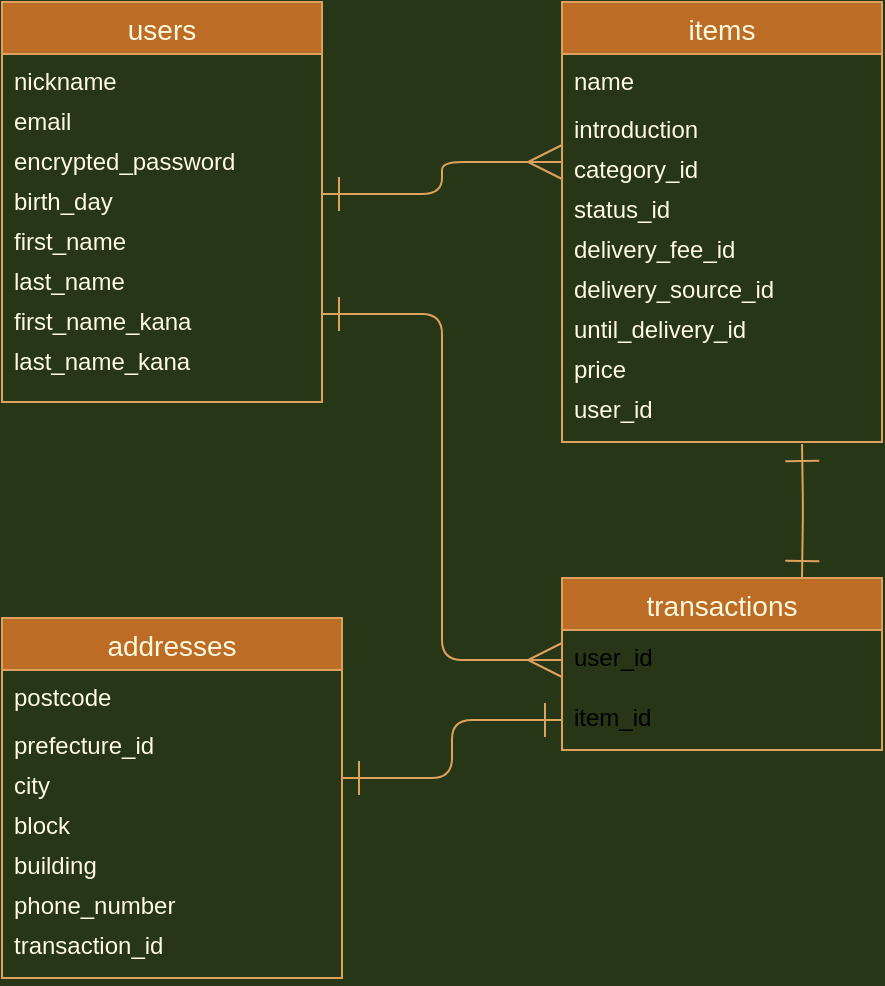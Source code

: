 <mxfile>
    <diagram id="d-sRBzBZSAJRtO-9Hk5C" name="ページ1">
        <mxGraphModel dx="728" dy="680" grid="1" gridSize="10" guides="1" tooltips="1" connect="0" arrows="1" fold="1" page="1" pageScale="1" pageWidth="827" pageHeight="1169" background="#283618" math="0" shadow="0">
            <root>
                <mxCell id="0"/>
                <mxCell id="1" parent="0"/>
                <mxCell id="80" value="items" style="swimlane;fontStyle=0;childLayout=stackLayout;horizontal=1;startSize=26;horizontalStack=0;resizeParent=1;resizeParentMax=0;resizeLast=0;collapsible=1;marginBottom=0;align=center;fontSize=14;rounded=0;sketch=0;fontColor=#FEFAE0;strokeColor=#DDA15E;fillColor=#BC6C25;" parent="1" vertex="1">
                    <mxGeometry x="360" y="72" width="160" height="220" as="geometry"/>
                </mxCell>
                <mxCell id="81" value="name" style="text;strokeColor=none;fillColor=none;spacingLeft=4;spacingRight=4;overflow=hidden;rotatable=0;points=[[0,0.5],[1,0.5]];portConstraint=eastwest;fontSize=12;fontColor=#FEFAE0;" parent="80" vertex="1">
                    <mxGeometry y="26" width="160" height="24" as="geometry"/>
                </mxCell>
                <mxCell id="82" value="introduction" style="text;strokeColor=none;fillColor=none;spacingLeft=4;spacingRight=4;overflow=hidden;rotatable=0;points=[[0,0.5],[1,0.5]];portConstraint=eastwest;fontSize=12;fontColor=#FEFAE0;" parent="80" vertex="1">
                    <mxGeometry y="50" width="160" height="20" as="geometry"/>
                </mxCell>
                <mxCell id="130" value="category_id" style="text;strokeColor=none;fillColor=none;spacingLeft=4;spacingRight=4;overflow=hidden;rotatable=0;points=[[0,0.5],[1,0.5]];portConstraint=eastwest;fontSize=12;fontColor=#FEFAE0;" parent="80" vertex="1">
                    <mxGeometry y="70" width="160" height="20" as="geometry"/>
                </mxCell>
                <mxCell id="131" value="status_id" style="text;strokeColor=none;fillColor=none;spacingLeft=4;spacingRight=4;overflow=hidden;rotatable=0;points=[[0,0.5],[1,0.5]];portConstraint=eastwest;fontSize=12;fontColor=#FEFAE0;" parent="80" vertex="1">
                    <mxGeometry y="90" width="160" height="20" as="geometry"/>
                </mxCell>
                <mxCell id="132" value="delivery_fee_id" style="text;strokeColor=none;fillColor=none;spacingLeft=4;spacingRight=4;overflow=hidden;rotatable=0;points=[[0,0.5],[1,0.5]];portConstraint=eastwest;fontSize=12;fontColor=#FEFAE0;" parent="80" vertex="1">
                    <mxGeometry y="110" width="160" height="20" as="geometry"/>
                </mxCell>
                <mxCell id="133" value="delivery_source_id" style="text;strokeColor=none;fillColor=none;spacingLeft=4;spacingRight=4;overflow=hidden;rotatable=0;points=[[0,0.5],[1,0.5]];portConstraint=eastwest;fontSize=12;fontColor=#FEFAE0;" parent="80" vertex="1">
                    <mxGeometry y="130" width="160" height="20" as="geometry"/>
                </mxCell>
                <mxCell id="134" value="until_delivery_id" style="text;strokeColor=none;fillColor=none;spacingLeft=4;spacingRight=4;overflow=hidden;rotatable=0;points=[[0,0.5],[1,0.5]];portConstraint=eastwest;fontSize=12;fontColor=#FEFAE0;" parent="80" vertex="1">
                    <mxGeometry y="150" width="160" height="20" as="geometry"/>
                </mxCell>
                <mxCell id="135" value="price" style="text;strokeColor=none;fillColor=none;spacingLeft=4;spacingRight=4;overflow=hidden;rotatable=0;points=[[0,0.5],[1,0.5]];portConstraint=eastwest;fontSize=12;fontColor=#FEFAE0;" parent="80" vertex="1">
                    <mxGeometry y="170" width="160" height="20" as="geometry"/>
                </mxCell>
                <mxCell id="83" value="user_id" style="text;strokeColor=none;fillColor=none;spacingLeft=4;spacingRight=4;overflow=hidden;rotatable=0;points=[[0,0.5],[1,0.5]];portConstraint=eastwest;fontSize=12;fontColor=#FEFAE0;" parent="80" vertex="1">
                    <mxGeometry y="190" width="160" height="30" as="geometry"/>
                </mxCell>
                <mxCell id="84" value="users" style="swimlane;fontStyle=0;childLayout=stackLayout;horizontal=1;startSize=26;horizontalStack=0;resizeParent=1;resizeParentMax=0;resizeLast=0;collapsible=1;marginBottom=0;align=center;fontSize=14;rounded=0;sketch=0;fontColor=#FEFAE0;strokeColor=#DDA15E;fillColor=#BC6C25;" parent="1" vertex="1">
                    <mxGeometry x="80" y="72" width="160" height="200" as="geometry"/>
                </mxCell>
                <mxCell id="109" value="nickname" style="text;strokeColor=none;fillColor=none;spacingLeft=4;spacingRight=4;overflow=hidden;rotatable=0;points=[[0,0.5],[1,0.5]];portConstraint=eastwest;fontSize=12;fontColor=#FEFAE0;" parent="84" vertex="1">
                    <mxGeometry y="26" width="160" height="20" as="geometry"/>
                </mxCell>
                <mxCell id="110" value="email" style="text;strokeColor=none;fillColor=none;spacingLeft=4;spacingRight=4;overflow=hidden;rotatable=0;points=[[0,0.5],[1,0.5]];portConstraint=eastwest;fontSize=12;fontColor=#FEFAE0;" parent="84" vertex="1">
                    <mxGeometry y="46" width="160" height="20" as="geometry"/>
                </mxCell>
                <mxCell id="151" value="encrypted_password&#10;&#10;&#10;" style="text;strokeColor=none;fillColor=none;spacingLeft=4;spacingRight=4;overflow=hidden;rotatable=0;points=[[0,0.5],[1,0.5]];portConstraint=eastwest;fontSize=12;fontColor=#FEFAE0;" vertex="1" parent="84">
                    <mxGeometry y="66" width="160" height="20" as="geometry"/>
                </mxCell>
                <mxCell id="154" value="birth_day" style="text;strokeColor=none;fillColor=none;spacingLeft=4;spacingRight=4;overflow=hidden;rotatable=0;points=[[0,0.5],[1,0.5]];portConstraint=eastwest;fontSize=12;fontColor=#FEFAE0;" vertex="1" parent="84">
                    <mxGeometry y="86" width="160" height="20" as="geometry"/>
                </mxCell>
                <mxCell id="155" value="first_name" style="text;strokeColor=none;fillColor=none;spacingLeft=4;spacingRight=4;overflow=hidden;rotatable=0;points=[[0,0.5],[1,0.5]];portConstraint=eastwest;fontSize=12;fontColor=#FEFAE0;" vertex="1" parent="84">
                    <mxGeometry y="106" width="160" height="20" as="geometry"/>
                </mxCell>
                <mxCell id="157" value="last_name" style="text;strokeColor=none;fillColor=none;spacingLeft=4;spacingRight=4;overflow=hidden;rotatable=0;points=[[0,0.5],[1,0.5]];portConstraint=eastwest;fontSize=12;fontColor=#FEFAE0;" vertex="1" parent="84">
                    <mxGeometry y="126" width="160" height="20" as="geometry"/>
                </mxCell>
                <mxCell id="159" value="first_name_kana" style="text;strokeColor=none;fillColor=none;spacingLeft=4;spacingRight=4;overflow=hidden;rotatable=0;points=[[0,0.5],[1,0.5]];portConstraint=eastwest;fontSize=12;fontColor=#FEFAE0;" vertex="1" parent="84">
                    <mxGeometry y="146" width="160" height="20" as="geometry"/>
                </mxCell>
                <mxCell id="158" value="last_name_kana" style="text;strokeColor=none;fillColor=none;spacingLeft=4;spacingRight=4;overflow=hidden;rotatable=0;points=[[0,0.5],[1,0.5]];portConstraint=eastwest;fontSize=12;fontColor=#FEFAE0;" vertex="1" parent="84">
                    <mxGeometry y="166" width="160" height="34" as="geometry"/>
                </mxCell>
                <mxCell id="118" value="addresses" style="swimlane;fontStyle=0;childLayout=stackLayout;horizontal=1;startSize=26;horizontalStack=0;resizeParent=1;resizeParentMax=0;resizeLast=0;collapsible=1;marginBottom=0;align=center;fontSize=14;rounded=0;sketch=0;fontColor=#FEFAE0;strokeColor=#DDA15E;fillColor=#BC6C25;" parent="1" vertex="1">
                    <mxGeometry x="80" y="380" width="170" height="180" as="geometry"/>
                </mxCell>
                <mxCell id="119" value="postcode" style="text;strokeColor=none;fillColor=none;spacingLeft=4;spacingRight=4;overflow=hidden;rotatable=0;points=[[0,0.5],[1,0.5]];portConstraint=eastwest;fontSize=12;fontColor=#FEFAE0;" parent="118" vertex="1">
                    <mxGeometry y="26" width="170" height="24" as="geometry"/>
                </mxCell>
                <mxCell id="120" value="prefecture_id" style="text;strokeColor=none;fillColor=none;spacingLeft=4;spacingRight=4;overflow=hidden;rotatable=0;points=[[0,0.5],[1,0.5]];portConstraint=eastwest;fontSize=12;fontColor=#FEFAE0;" parent="118" vertex="1">
                    <mxGeometry y="50" width="170" height="20" as="geometry"/>
                </mxCell>
                <mxCell id="121" value="city" style="text;strokeColor=none;fillColor=none;spacingLeft=4;spacingRight=4;overflow=hidden;rotatable=0;points=[[0,0.5],[1,0.5]];portConstraint=eastwest;fontSize=12;fontColor=#FEFAE0;" parent="118" vertex="1">
                    <mxGeometry y="70" width="170" height="20" as="geometry"/>
                </mxCell>
                <mxCell id="138" value="block" style="text;strokeColor=none;fillColor=none;spacingLeft=4;spacingRight=4;overflow=hidden;rotatable=0;points=[[0,0.5],[1,0.5]];portConstraint=eastwest;fontSize=12;fontColor=#FEFAE0;" parent="118" vertex="1">
                    <mxGeometry y="90" width="170" height="20" as="geometry"/>
                </mxCell>
                <mxCell id="139" value="building" style="text;strokeColor=none;fillColor=none;spacingLeft=4;spacingRight=4;overflow=hidden;rotatable=0;points=[[0,0.5],[1,0.5]];portConstraint=eastwest;fontSize=12;fontColor=#FEFAE0;" parent="118" vertex="1">
                    <mxGeometry y="110" width="170" height="20" as="geometry"/>
                </mxCell>
                <mxCell id="140" value="phone_number" style="text;strokeColor=none;fillColor=none;spacingLeft=4;spacingRight=4;overflow=hidden;rotatable=0;points=[[0,0.5],[1,0.5]];portConstraint=eastwest;fontSize=12;fontColor=#FEFAE0;" parent="118" vertex="1">
                    <mxGeometry y="130" width="170" height="20" as="geometry"/>
                </mxCell>
                <mxCell id="141" value="transaction_id" style="text;strokeColor=none;fillColor=none;spacingLeft=4;spacingRight=4;overflow=hidden;rotatable=0;points=[[0,0.5],[1,0.5]];portConstraint=eastwest;fontSize=12;fontColor=#FEFAE0;" parent="118" vertex="1">
                    <mxGeometry y="150" width="170" height="30" as="geometry"/>
                </mxCell>
                <mxCell id="169" style="edgeStyle=orthogonalEdgeStyle;curved=0;rounded=1;sketch=0;orthogonalLoop=1;jettySize=auto;html=1;exitX=0.75;exitY=0;exitDx=0;exitDy=0;entryX=0.75;entryY=1.033;entryDx=0;entryDy=0;entryPerimeter=0;fontSize=12;fontColor=#FEFAE0;startArrow=ERone;startFill=0;endArrow=ERone;endFill=0;startSize=15;endSize=15;strokeColor=#DDA15E;fillColor=#BC6C25;" edge="1" parent="1" target="83">
                    <mxGeometry relative="1" as="geometry">
                        <mxPoint x="480" y="360" as="sourcePoint"/>
                    </mxGeometry>
                </mxCell>
                <mxCell id="165" style="edgeStyle=orthogonalEdgeStyle;curved=0;rounded=1;sketch=0;orthogonalLoop=1;jettySize=auto;html=1;exitX=1;exitY=0.5;exitDx=0;exitDy=0;entryX=0;entryY=0.5;entryDx=0;entryDy=0;fontSize=12;fontColor=#FEFAE0;startArrow=ERone;startFill=0;endArrow=ERmany;endFill=0;strokeColor=#DDA15E;fillColor=#BC6C25;endSize=15;startSize=15;" edge="1" parent="1" source="159" target="172">
                    <mxGeometry relative="1" as="geometry">
                        <mxPoint x="360" y="410" as="targetPoint"/>
                    </mxGeometry>
                </mxCell>
                <mxCell id="167" style="edgeStyle=orthogonalEdgeStyle;curved=0;rounded=1;sketch=0;orthogonalLoop=1;jettySize=auto;html=1;exitX=1;exitY=0.5;exitDx=0;exitDy=0;entryX=0;entryY=0.5;entryDx=0;entryDy=0;fontSize=12;fontColor=#FEFAE0;startArrow=ERone;startFill=0;endArrow=ERmany;endFill=0;strokeColor=#DDA15E;fillColor=#BC6C25;startSize=15;endSize=15;" edge="1" parent="1" source="154" target="130">
                    <mxGeometry relative="1" as="geometry"/>
                </mxCell>
                <mxCell id="171" value="transactions" style="swimlane;fontStyle=0;childLayout=stackLayout;horizontal=1;startSize=26;horizontalStack=0;resizeParent=1;resizeParentMax=0;resizeLast=0;collapsible=1;marginBottom=0;align=center;fontSize=14;rounded=0;sketch=0;fontColor=#FEFAE0;strokeColor=#DDA15E;fillColor=#BC6C25;" vertex="1" parent="1">
                    <mxGeometry x="360" y="360" width="160" height="86" as="geometry"/>
                </mxCell>
                <mxCell id="172" value="user_id" style="text;strokeColor=none;fillColor=none;spacingLeft=4;spacingRight=4;overflow=hidden;rotatable=0;points=[[0,0.5],[1,0.5]];portConstraint=eastwest;fontSize=12;" vertex="1" parent="171">
                    <mxGeometry y="26" width="160" height="30" as="geometry"/>
                </mxCell>
                <mxCell id="173" value="item_id" style="text;strokeColor=none;fillColor=none;spacingLeft=4;spacingRight=4;overflow=hidden;rotatable=0;points=[[0,0.5],[1,0.5]];portConstraint=eastwest;fontSize=12;" vertex="1" parent="171">
                    <mxGeometry y="56" width="160" height="30" as="geometry"/>
                </mxCell>
                <mxCell id="175" style="edgeStyle=orthogonalEdgeStyle;curved=0;rounded=1;sketch=0;orthogonalLoop=1;jettySize=auto;html=1;exitX=1;exitY=0.5;exitDx=0;exitDy=0;fontSize=12;fontColor=#FEFAE0;startArrow=ERone;startFill=0;endArrow=ERone;endFill=0;startSize=15;endSize=15;strokeColor=#DDA15E;fillColor=#BC6C25;" edge="1" parent="1" source="121" target="173">
                    <mxGeometry relative="1" as="geometry">
                        <mxPoint x="350" y="461" as="targetPoint"/>
                    </mxGeometry>
                </mxCell>
            </root>
        </mxGraphModel>
    </diagram>
</mxfile>